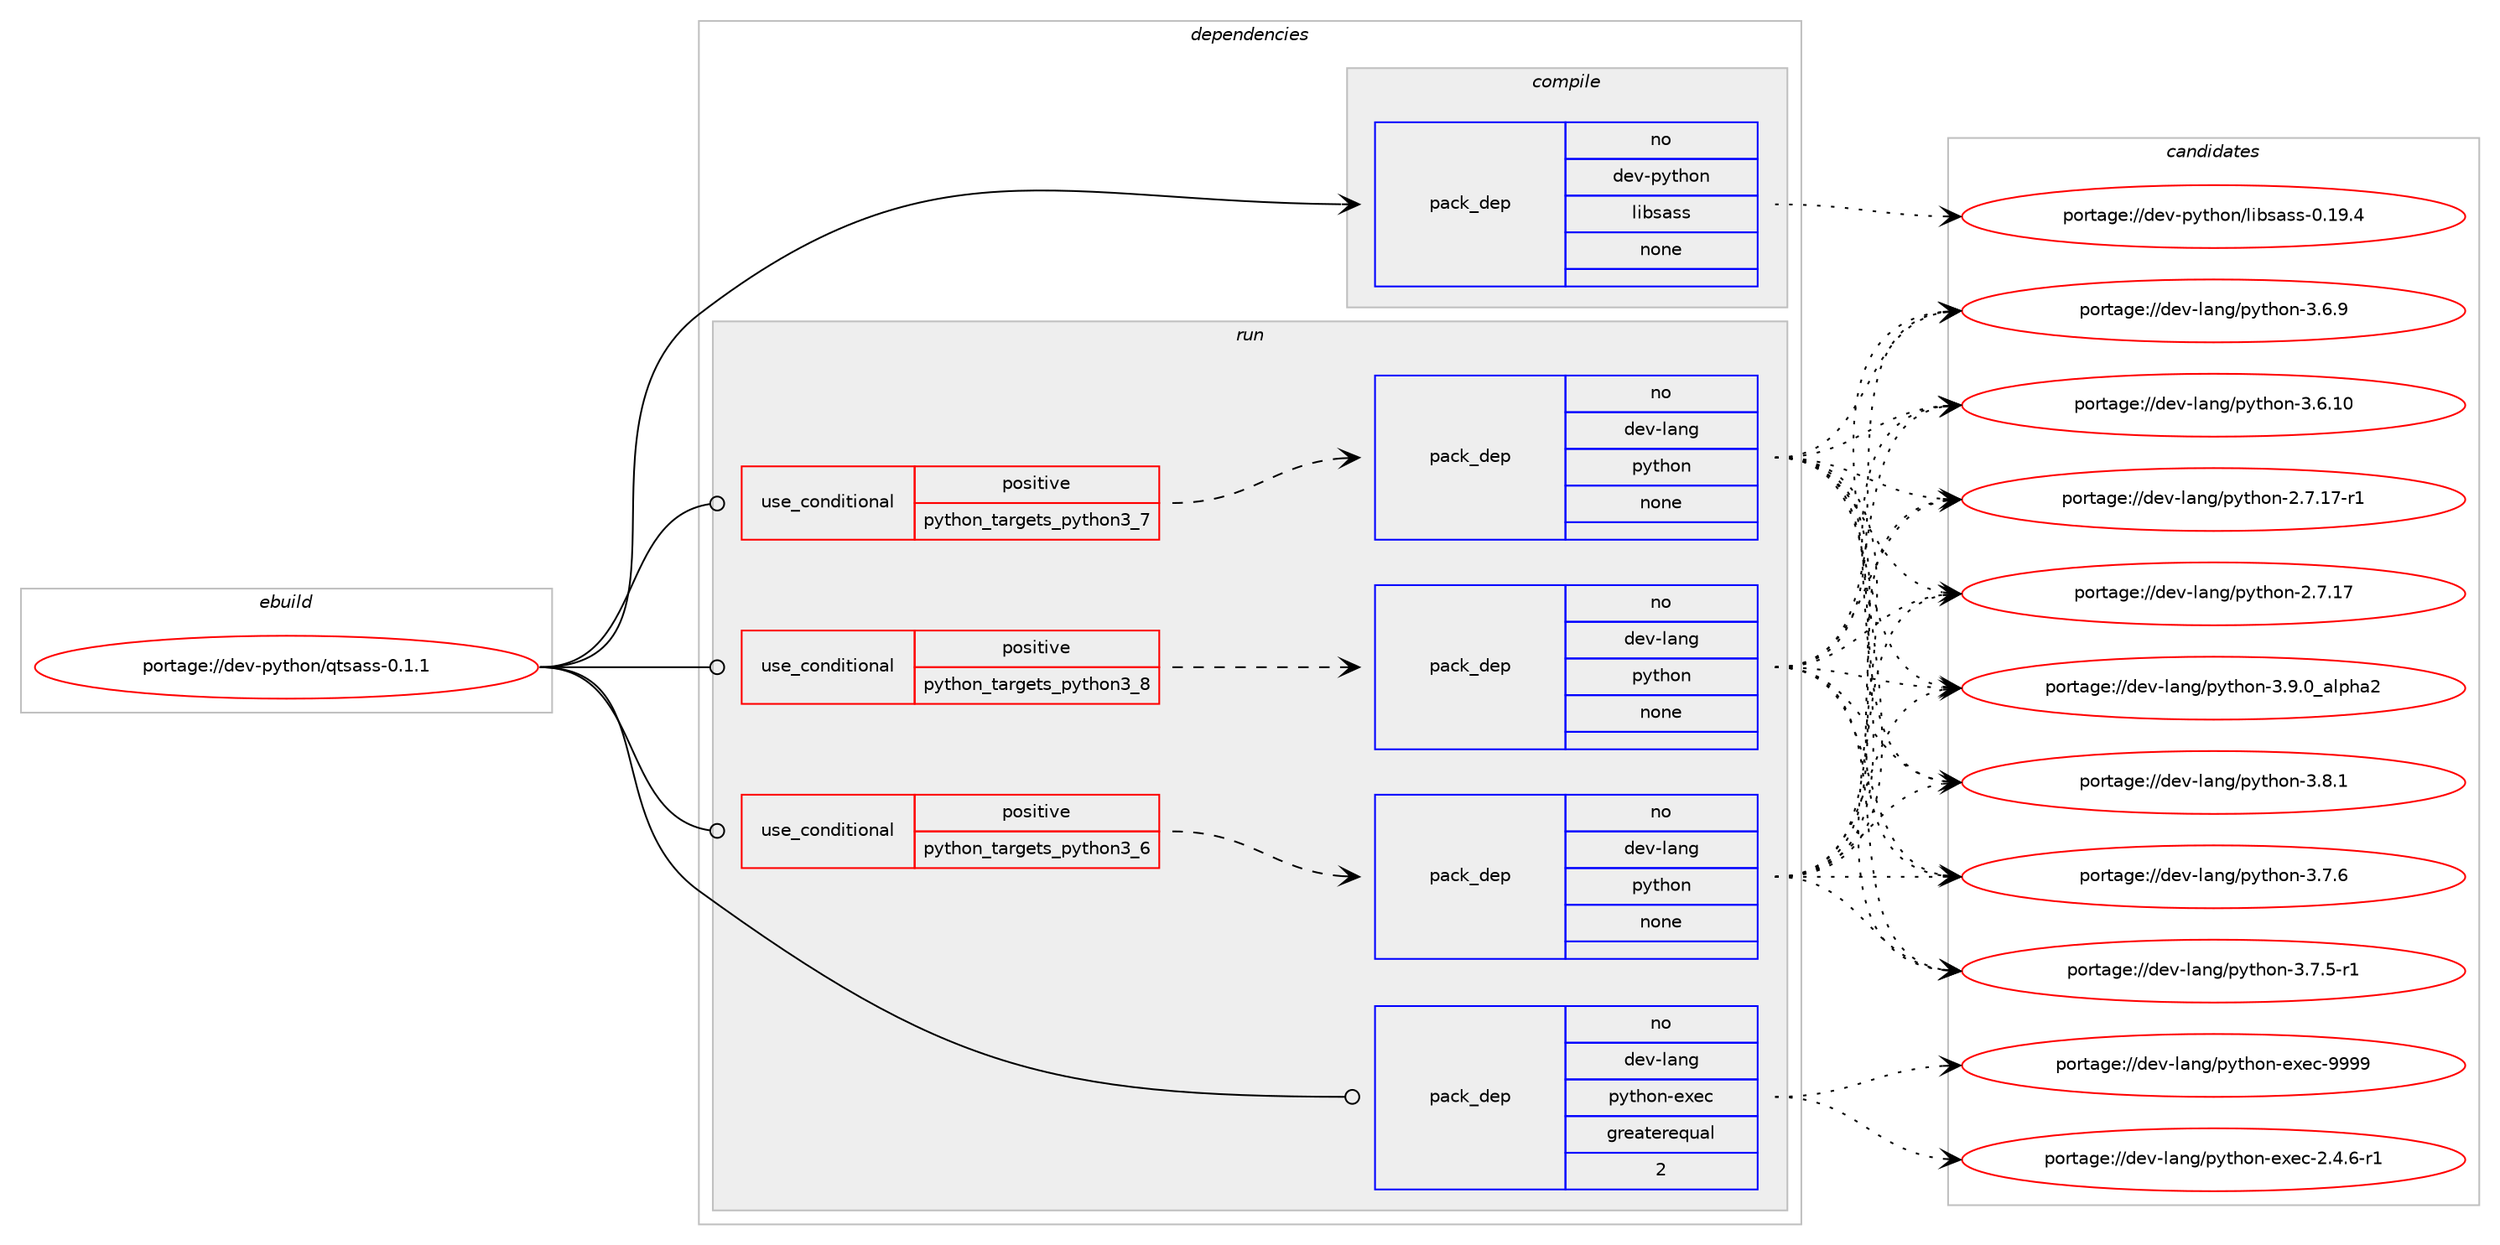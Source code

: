 digraph prolog {

# *************
# Graph options
# *************

newrank=true;
concentrate=true;
compound=true;
graph [rankdir=LR,fontname=Helvetica,fontsize=10,ranksep=1.5];#, ranksep=2.5, nodesep=0.2];
edge  [arrowhead=vee];
node  [fontname=Helvetica,fontsize=10];

# **********
# The ebuild
# **********

subgraph cluster_leftcol {
color=gray;
label=<<i>ebuild</i>>;
id [label="portage://dev-python/qtsass-0.1.1", color=red, width=4, href="../dev-python/qtsass-0.1.1.svg"];
}

# ****************
# The dependencies
# ****************

subgraph cluster_midcol {
color=gray;
label=<<i>dependencies</i>>;
subgraph cluster_compile {
fillcolor="#eeeeee";
style=filled;
label=<<i>compile</i>>;
subgraph pack317253 {
dependency429176 [label=<<TABLE BORDER="0" CELLBORDER="1" CELLSPACING="0" CELLPADDING="4" WIDTH="220"><TR><TD ROWSPAN="6" CELLPADDING="30">pack_dep</TD></TR><TR><TD WIDTH="110">no</TD></TR><TR><TD>dev-python</TD></TR><TR><TD>libsass</TD></TR><TR><TD>none</TD></TR><TR><TD></TD></TR></TABLE>>, shape=none, color=blue];
}
id:e -> dependency429176:w [weight=20,style="solid",arrowhead="vee"];
}
subgraph cluster_compileandrun {
fillcolor="#eeeeee";
style=filled;
label=<<i>compile and run</i>>;
}
subgraph cluster_run {
fillcolor="#eeeeee";
style=filled;
label=<<i>run</i>>;
subgraph cond107022 {
dependency429177 [label=<<TABLE BORDER="0" CELLBORDER="1" CELLSPACING="0" CELLPADDING="4"><TR><TD ROWSPAN="3" CELLPADDING="10">use_conditional</TD></TR><TR><TD>positive</TD></TR><TR><TD>python_targets_python3_6</TD></TR></TABLE>>, shape=none, color=red];
subgraph pack317254 {
dependency429178 [label=<<TABLE BORDER="0" CELLBORDER="1" CELLSPACING="0" CELLPADDING="4" WIDTH="220"><TR><TD ROWSPAN="6" CELLPADDING="30">pack_dep</TD></TR><TR><TD WIDTH="110">no</TD></TR><TR><TD>dev-lang</TD></TR><TR><TD>python</TD></TR><TR><TD>none</TD></TR><TR><TD></TD></TR></TABLE>>, shape=none, color=blue];
}
dependency429177:e -> dependency429178:w [weight=20,style="dashed",arrowhead="vee"];
}
id:e -> dependency429177:w [weight=20,style="solid",arrowhead="odot"];
subgraph cond107023 {
dependency429179 [label=<<TABLE BORDER="0" CELLBORDER="1" CELLSPACING="0" CELLPADDING="4"><TR><TD ROWSPAN="3" CELLPADDING="10">use_conditional</TD></TR><TR><TD>positive</TD></TR><TR><TD>python_targets_python3_7</TD></TR></TABLE>>, shape=none, color=red];
subgraph pack317255 {
dependency429180 [label=<<TABLE BORDER="0" CELLBORDER="1" CELLSPACING="0" CELLPADDING="4" WIDTH="220"><TR><TD ROWSPAN="6" CELLPADDING="30">pack_dep</TD></TR><TR><TD WIDTH="110">no</TD></TR><TR><TD>dev-lang</TD></TR><TR><TD>python</TD></TR><TR><TD>none</TD></TR><TR><TD></TD></TR></TABLE>>, shape=none, color=blue];
}
dependency429179:e -> dependency429180:w [weight=20,style="dashed",arrowhead="vee"];
}
id:e -> dependency429179:w [weight=20,style="solid",arrowhead="odot"];
subgraph cond107024 {
dependency429181 [label=<<TABLE BORDER="0" CELLBORDER="1" CELLSPACING="0" CELLPADDING="4"><TR><TD ROWSPAN="3" CELLPADDING="10">use_conditional</TD></TR><TR><TD>positive</TD></TR><TR><TD>python_targets_python3_8</TD></TR></TABLE>>, shape=none, color=red];
subgraph pack317256 {
dependency429182 [label=<<TABLE BORDER="0" CELLBORDER="1" CELLSPACING="0" CELLPADDING="4" WIDTH="220"><TR><TD ROWSPAN="6" CELLPADDING="30">pack_dep</TD></TR><TR><TD WIDTH="110">no</TD></TR><TR><TD>dev-lang</TD></TR><TR><TD>python</TD></TR><TR><TD>none</TD></TR><TR><TD></TD></TR></TABLE>>, shape=none, color=blue];
}
dependency429181:e -> dependency429182:w [weight=20,style="dashed",arrowhead="vee"];
}
id:e -> dependency429181:w [weight=20,style="solid",arrowhead="odot"];
subgraph pack317257 {
dependency429183 [label=<<TABLE BORDER="0" CELLBORDER="1" CELLSPACING="0" CELLPADDING="4" WIDTH="220"><TR><TD ROWSPAN="6" CELLPADDING="30">pack_dep</TD></TR><TR><TD WIDTH="110">no</TD></TR><TR><TD>dev-lang</TD></TR><TR><TD>python-exec</TD></TR><TR><TD>greaterequal</TD></TR><TR><TD>2</TD></TR></TABLE>>, shape=none, color=blue];
}
id:e -> dependency429183:w [weight=20,style="solid",arrowhead="odot"];
}
}

# **************
# The candidates
# **************

subgraph cluster_choices {
rank=same;
color=gray;
label=<<i>candidates</i>>;

subgraph choice317253 {
color=black;
nodesep=1;
choice1001011184511212111610411111047108105981159711511545484649574652 [label="portage://dev-python/libsass-0.19.4", color=red, width=4,href="../dev-python/libsass-0.19.4.svg"];
dependency429176:e -> choice1001011184511212111610411111047108105981159711511545484649574652:w [style=dotted,weight="100"];
}
subgraph choice317254 {
color=black;
nodesep=1;
choice10010111845108971101034711212111610411111045514657464895971081121049750 [label="portage://dev-lang/python-3.9.0_alpha2", color=red, width=4,href="../dev-lang/python-3.9.0_alpha2.svg"];
choice100101118451089711010347112121116104111110455146564649 [label="portage://dev-lang/python-3.8.1", color=red, width=4,href="../dev-lang/python-3.8.1.svg"];
choice100101118451089711010347112121116104111110455146554654 [label="portage://dev-lang/python-3.7.6", color=red, width=4,href="../dev-lang/python-3.7.6.svg"];
choice1001011184510897110103471121211161041111104551465546534511449 [label="portage://dev-lang/python-3.7.5-r1", color=red, width=4,href="../dev-lang/python-3.7.5-r1.svg"];
choice100101118451089711010347112121116104111110455146544657 [label="portage://dev-lang/python-3.6.9", color=red, width=4,href="../dev-lang/python-3.6.9.svg"];
choice10010111845108971101034711212111610411111045514654464948 [label="portage://dev-lang/python-3.6.10", color=red, width=4,href="../dev-lang/python-3.6.10.svg"];
choice100101118451089711010347112121116104111110455046554649554511449 [label="portage://dev-lang/python-2.7.17-r1", color=red, width=4,href="../dev-lang/python-2.7.17-r1.svg"];
choice10010111845108971101034711212111610411111045504655464955 [label="portage://dev-lang/python-2.7.17", color=red, width=4,href="../dev-lang/python-2.7.17.svg"];
dependency429178:e -> choice10010111845108971101034711212111610411111045514657464895971081121049750:w [style=dotted,weight="100"];
dependency429178:e -> choice100101118451089711010347112121116104111110455146564649:w [style=dotted,weight="100"];
dependency429178:e -> choice100101118451089711010347112121116104111110455146554654:w [style=dotted,weight="100"];
dependency429178:e -> choice1001011184510897110103471121211161041111104551465546534511449:w [style=dotted,weight="100"];
dependency429178:e -> choice100101118451089711010347112121116104111110455146544657:w [style=dotted,weight="100"];
dependency429178:e -> choice10010111845108971101034711212111610411111045514654464948:w [style=dotted,weight="100"];
dependency429178:e -> choice100101118451089711010347112121116104111110455046554649554511449:w [style=dotted,weight="100"];
dependency429178:e -> choice10010111845108971101034711212111610411111045504655464955:w [style=dotted,weight="100"];
}
subgraph choice317255 {
color=black;
nodesep=1;
choice10010111845108971101034711212111610411111045514657464895971081121049750 [label="portage://dev-lang/python-3.9.0_alpha2", color=red, width=4,href="../dev-lang/python-3.9.0_alpha2.svg"];
choice100101118451089711010347112121116104111110455146564649 [label="portage://dev-lang/python-3.8.1", color=red, width=4,href="../dev-lang/python-3.8.1.svg"];
choice100101118451089711010347112121116104111110455146554654 [label="portage://dev-lang/python-3.7.6", color=red, width=4,href="../dev-lang/python-3.7.6.svg"];
choice1001011184510897110103471121211161041111104551465546534511449 [label="portage://dev-lang/python-3.7.5-r1", color=red, width=4,href="../dev-lang/python-3.7.5-r1.svg"];
choice100101118451089711010347112121116104111110455146544657 [label="portage://dev-lang/python-3.6.9", color=red, width=4,href="../dev-lang/python-3.6.9.svg"];
choice10010111845108971101034711212111610411111045514654464948 [label="portage://dev-lang/python-3.6.10", color=red, width=4,href="../dev-lang/python-3.6.10.svg"];
choice100101118451089711010347112121116104111110455046554649554511449 [label="portage://dev-lang/python-2.7.17-r1", color=red, width=4,href="../dev-lang/python-2.7.17-r1.svg"];
choice10010111845108971101034711212111610411111045504655464955 [label="portage://dev-lang/python-2.7.17", color=red, width=4,href="../dev-lang/python-2.7.17.svg"];
dependency429180:e -> choice10010111845108971101034711212111610411111045514657464895971081121049750:w [style=dotted,weight="100"];
dependency429180:e -> choice100101118451089711010347112121116104111110455146564649:w [style=dotted,weight="100"];
dependency429180:e -> choice100101118451089711010347112121116104111110455146554654:w [style=dotted,weight="100"];
dependency429180:e -> choice1001011184510897110103471121211161041111104551465546534511449:w [style=dotted,weight="100"];
dependency429180:e -> choice100101118451089711010347112121116104111110455146544657:w [style=dotted,weight="100"];
dependency429180:e -> choice10010111845108971101034711212111610411111045514654464948:w [style=dotted,weight="100"];
dependency429180:e -> choice100101118451089711010347112121116104111110455046554649554511449:w [style=dotted,weight="100"];
dependency429180:e -> choice10010111845108971101034711212111610411111045504655464955:w [style=dotted,weight="100"];
}
subgraph choice317256 {
color=black;
nodesep=1;
choice10010111845108971101034711212111610411111045514657464895971081121049750 [label="portage://dev-lang/python-3.9.0_alpha2", color=red, width=4,href="../dev-lang/python-3.9.0_alpha2.svg"];
choice100101118451089711010347112121116104111110455146564649 [label="portage://dev-lang/python-3.8.1", color=red, width=4,href="../dev-lang/python-3.8.1.svg"];
choice100101118451089711010347112121116104111110455146554654 [label="portage://dev-lang/python-3.7.6", color=red, width=4,href="../dev-lang/python-3.7.6.svg"];
choice1001011184510897110103471121211161041111104551465546534511449 [label="portage://dev-lang/python-3.7.5-r1", color=red, width=4,href="../dev-lang/python-3.7.5-r1.svg"];
choice100101118451089711010347112121116104111110455146544657 [label="portage://dev-lang/python-3.6.9", color=red, width=4,href="../dev-lang/python-3.6.9.svg"];
choice10010111845108971101034711212111610411111045514654464948 [label="portage://dev-lang/python-3.6.10", color=red, width=4,href="../dev-lang/python-3.6.10.svg"];
choice100101118451089711010347112121116104111110455046554649554511449 [label="portage://dev-lang/python-2.7.17-r1", color=red, width=4,href="../dev-lang/python-2.7.17-r1.svg"];
choice10010111845108971101034711212111610411111045504655464955 [label="portage://dev-lang/python-2.7.17", color=red, width=4,href="../dev-lang/python-2.7.17.svg"];
dependency429182:e -> choice10010111845108971101034711212111610411111045514657464895971081121049750:w [style=dotted,weight="100"];
dependency429182:e -> choice100101118451089711010347112121116104111110455146564649:w [style=dotted,weight="100"];
dependency429182:e -> choice100101118451089711010347112121116104111110455146554654:w [style=dotted,weight="100"];
dependency429182:e -> choice1001011184510897110103471121211161041111104551465546534511449:w [style=dotted,weight="100"];
dependency429182:e -> choice100101118451089711010347112121116104111110455146544657:w [style=dotted,weight="100"];
dependency429182:e -> choice10010111845108971101034711212111610411111045514654464948:w [style=dotted,weight="100"];
dependency429182:e -> choice100101118451089711010347112121116104111110455046554649554511449:w [style=dotted,weight="100"];
dependency429182:e -> choice10010111845108971101034711212111610411111045504655464955:w [style=dotted,weight="100"];
}
subgraph choice317257 {
color=black;
nodesep=1;
choice10010111845108971101034711212111610411111045101120101994557575757 [label="portage://dev-lang/python-exec-9999", color=red, width=4,href="../dev-lang/python-exec-9999.svg"];
choice10010111845108971101034711212111610411111045101120101994550465246544511449 [label="portage://dev-lang/python-exec-2.4.6-r1", color=red, width=4,href="../dev-lang/python-exec-2.4.6-r1.svg"];
dependency429183:e -> choice10010111845108971101034711212111610411111045101120101994557575757:w [style=dotted,weight="100"];
dependency429183:e -> choice10010111845108971101034711212111610411111045101120101994550465246544511449:w [style=dotted,weight="100"];
}
}

}
